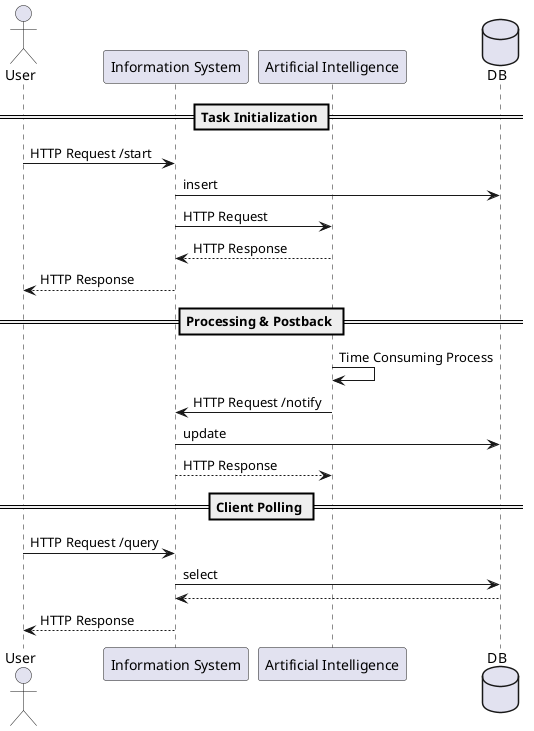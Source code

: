 @startuml

actor User as User
participant "Information System" as InfoSys
participant "Artificial Intelligence" as AI
database DB as DB


== Task Initialization ==
User -> InfoSys : HTTP Request /start
InfoSys -> DB : insert
InfoSys -> AI : HTTP Request
AI --> InfoSys : HTTP Response
InfoSys --> User : HTTP Response

== Processing & Postback ==
AI -> AI : Time Consuming Process

AI -> InfoSys : HTTP Request /notify
InfoSys -> DB  : update
InfoSys --> AI : HTTP Response

== Client Polling ==

User -> InfoSys : HTTP Request /query
InfoSys -> DB : select
DB --> InfoSys
InfoSys --> User : HTTP Response

@enduml